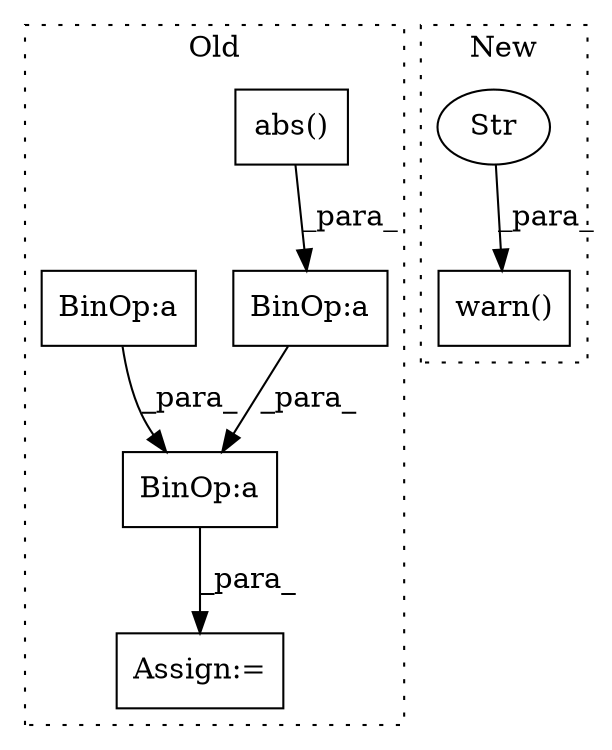 digraph G {
subgraph cluster0 {
1 [label="abs()" a="75" s="5169,5186" l="10,1" shape="box"];
4 [label="BinOp:a" a="82" s="5195" l="3" shape="box"];
5 [label="BinOp:a" a="82" s="5121" l="3" shape="box"];
6 [label="Assign:=" a="68" s="5145" l="3" shape="box"];
7 [label="BinOp:a" a="82" s="5187" l="3" shape="box"];
label = "Old";
style="dotted";
}
subgraph cluster1 {
2 [label="warn()" a="75" s="6875,6952" l="14,1" shape="box"];
3 [label="Str" a="66" s="6889" l="43" shape="ellipse"];
label = "New";
style="dotted";
}
1 -> 7 [label="_para_"];
3 -> 2 [label="_para_"];
4 -> 6 [label="_para_"];
5 -> 4 [label="_para_"];
7 -> 4 [label="_para_"];
}